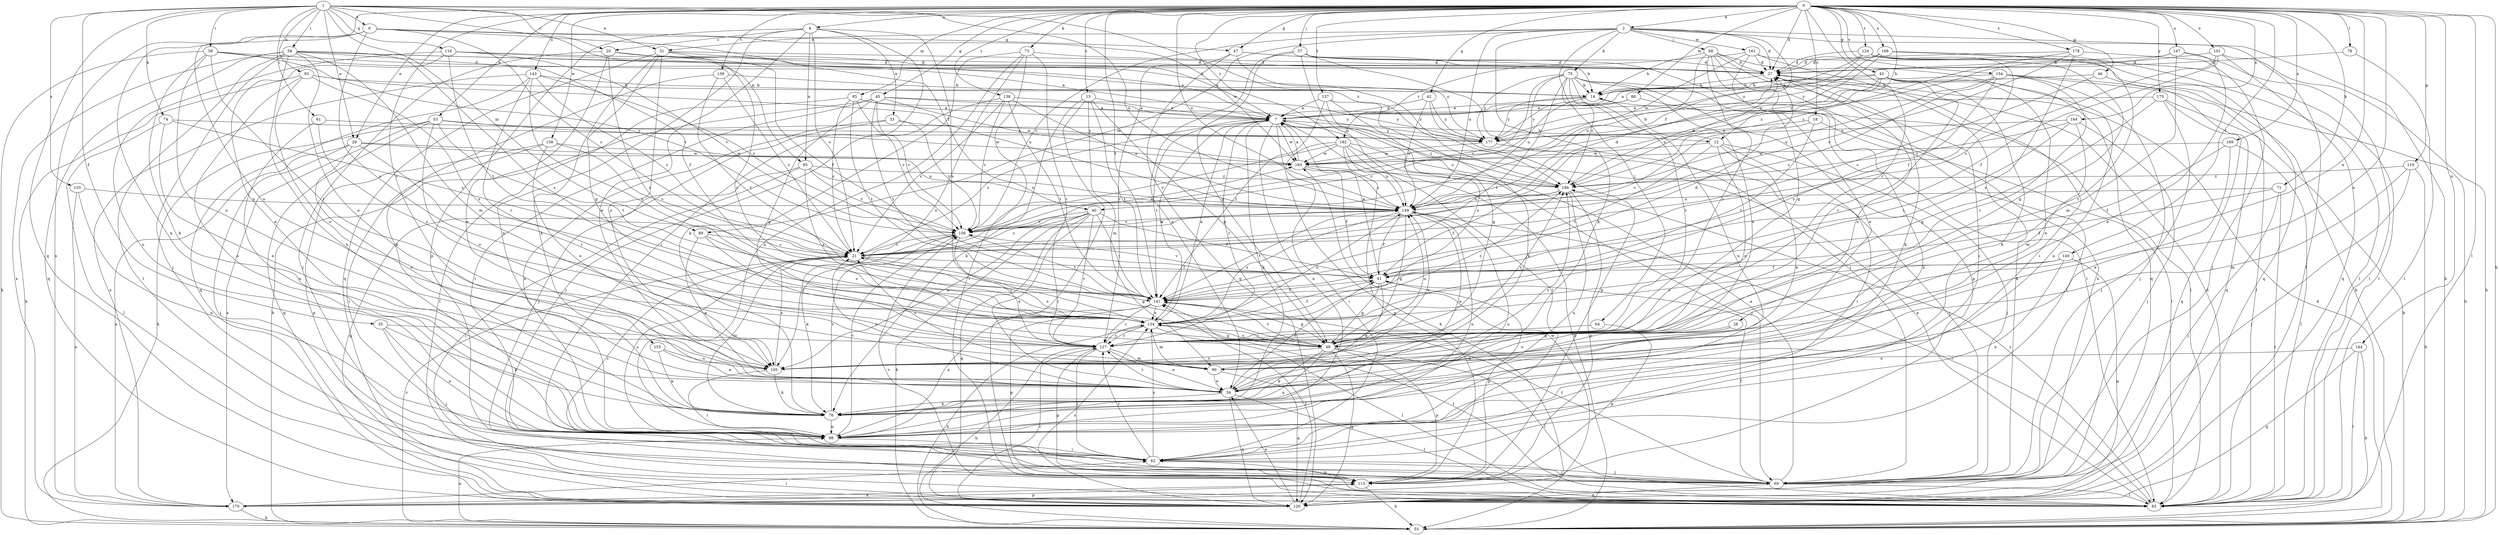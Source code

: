strict digraph  {
0;
1;
2;
4;
6;
7;
12;
14;
15;
18;
20;
21;
27;
28;
29;
31;
33;
34;
35;
40;
41;
42;
43;
45;
46;
47;
48;
53;
55;
57;
58;
59;
61;
62;
64;
68;
69;
71;
73;
74;
75;
76;
78;
83;
85;
88;
89;
90;
93;
95;
98;
101;
105;
110;
113;
116;
120;
124;
127;
133;
134;
137;
138;
139;
140;
141;
143;
144;
147;
149;
154;
155;
156;
158;
161;
163;
164;
168;
169;
170;
175;
177;
178;
182;
184;
0 -> 2  [label=a];
0 -> 4  [label=a];
0 -> 12  [label=b];
0 -> 15  [label=c];
0 -> 18  [label=c];
0 -> 27  [label=d];
0 -> 28  [label=e];
0 -> 29  [label=e];
0 -> 42  [label=g];
0 -> 43  [label=g];
0 -> 45  [label=g];
0 -> 46  [label=g];
0 -> 47  [label=g];
0 -> 53  [label=h];
0 -> 55  [label=h];
0 -> 57  [label=i];
0 -> 71  [label=k];
0 -> 73  [label=k];
0 -> 78  [label=l];
0 -> 83  [label=l];
0 -> 85  [label=m];
0 -> 88  [label=m];
0 -> 101  [label=o];
0 -> 105  [label=o];
0 -> 110  [label=p];
0 -> 124  [label=r];
0 -> 127  [label=r];
0 -> 137  [label=t];
0 -> 138  [label=t];
0 -> 139  [label=t];
0 -> 140  [label=t];
0 -> 141  [label=t];
0 -> 143  [label=u];
0 -> 144  [label=u];
0 -> 147  [label=u];
0 -> 149  [label=u];
0 -> 154  [label=v];
0 -> 155  [label=v];
0 -> 158  [label=w];
0 -> 164  [label=x];
0 -> 168  [label=x];
0 -> 169  [label=x];
0 -> 170  [label=x];
0 -> 175  [label=y];
0 -> 178  [label=z];
0 -> 182  [label=z];
1 -> 6  [label=a];
1 -> 20  [label=c];
1 -> 29  [label=e];
1 -> 31  [label=e];
1 -> 35  [label=f];
1 -> 58  [label=i];
1 -> 59  [label=i];
1 -> 61  [label=i];
1 -> 74  [label=k];
1 -> 89  [label=m];
1 -> 93  [label=n];
1 -> 95  [label=n];
1 -> 116  [label=q];
1 -> 120  [label=q];
1 -> 133  [label=s];
1 -> 149  [label=u];
1 -> 184  [label=z];
2 -> 27  [label=d];
2 -> 31  [label=e];
2 -> 40  [label=f];
2 -> 55  [label=h];
2 -> 64  [label=j];
2 -> 68  [label=j];
2 -> 75  [label=k];
2 -> 76  [label=k];
2 -> 83  [label=l];
2 -> 89  [label=m];
2 -> 149  [label=u];
2 -> 156  [label=v];
2 -> 161  [label=w];
4 -> 20  [label=c];
4 -> 21  [label=c];
4 -> 33  [label=e];
4 -> 34  [label=e];
4 -> 62  [label=i];
4 -> 95  [label=n];
4 -> 98  [label=n];
4 -> 113  [label=p];
4 -> 134  [label=s];
6 -> 21  [label=c];
6 -> 40  [label=f];
6 -> 47  [label=g];
6 -> 98  [label=n];
6 -> 105  [label=o];
6 -> 134  [label=s];
6 -> 163  [label=w];
7 -> 12  [label=b];
7 -> 21  [label=c];
7 -> 55  [label=h];
7 -> 62  [label=i];
7 -> 76  [label=k];
7 -> 98  [label=n];
7 -> 127  [label=r];
7 -> 134  [label=s];
7 -> 141  [label=t];
7 -> 163  [label=w];
7 -> 184  [label=z];
12 -> 14  [label=b];
12 -> 34  [label=e];
12 -> 62  [label=i];
12 -> 69  [label=j];
12 -> 105  [label=o];
12 -> 141  [label=t];
12 -> 163  [label=w];
14 -> 7  [label=a];
14 -> 21  [label=c];
14 -> 83  [label=l];
14 -> 177  [label=y];
15 -> 7  [label=a];
15 -> 48  [label=g];
15 -> 76  [label=k];
15 -> 83  [label=l];
15 -> 90  [label=m];
15 -> 141  [label=t];
18 -> 21  [label=c];
18 -> 62  [label=i];
18 -> 141  [label=t];
18 -> 177  [label=y];
20 -> 14  [label=b];
20 -> 27  [label=d];
20 -> 34  [label=e];
20 -> 41  [label=f];
20 -> 69  [label=j];
20 -> 134  [label=s];
21 -> 41  [label=f];
21 -> 48  [label=g];
27 -> 14  [label=b];
27 -> 76  [label=k];
27 -> 105  [label=o];
28 -> 34  [label=e];
28 -> 48  [label=g];
28 -> 105  [label=o];
29 -> 34  [label=e];
29 -> 69  [label=j];
29 -> 127  [label=r];
29 -> 149  [label=u];
29 -> 163  [label=w];
29 -> 170  [label=x];
31 -> 7  [label=a];
31 -> 27  [label=d];
31 -> 48  [label=g];
31 -> 76  [label=k];
31 -> 105  [label=o];
31 -> 120  [label=q];
31 -> 134  [label=s];
33 -> 69  [label=j];
33 -> 98  [label=n];
33 -> 156  [label=v];
33 -> 177  [label=y];
34 -> 21  [label=c];
34 -> 41  [label=f];
34 -> 76  [label=k];
34 -> 83  [label=l];
34 -> 120  [label=q];
34 -> 127  [label=r];
34 -> 184  [label=z];
35 -> 69  [label=j];
35 -> 76  [label=k];
35 -> 98  [label=n];
35 -> 127  [label=r];
40 -> 21  [label=c];
40 -> 34  [label=e];
40 -> 41  [label=f];
40 -> 55  [label=h];
40 -> 105  [label=o];
40 -> 120  [label=q];
40 -> 127  [label=r];
40 -> 141  [label=t];
40 -> 156  [label=v];
41 -> 7  [label=a];
41 -> 34  [label=e];
41 -> 48  [label=g];
41 -> 113  [label=p];
41 -> 141  [label=t];
41 -> 156  [label=v];
42 -> 7  [label=a];
42 -> 113  [label=p];
42 -> 149  [label=u];
42 -> 177  [label=y];
43 -> 7  [label=a];
43 -> 14  [label=b];
43 -> 34  [label=e];
43 -> 76  [label=k];
43 -> 98  [label=n];
43 -> 127  [label=r];
43 -> 149  [label=u];
43 -> 177  [label=y];
45 -> 7  [label=a];
45 -> 48  [label=g];
45 -> 55  [label=h];
45 -> 62  [label=i];
45 -> 141  [label=t];
45 -> 156  [label=v];
45 -> 163  [label=w];
45 -> 177  [label=y];
46 -> 14  [label=b];
46 -> 21  [label=c];
46 -> 120  [label=q];
47 -> 14  [label=b];
47 -> 27  [label=d];
47 -> 120  [label=q];
47 -> 127  [label=r];
47 -> 184  [label=z];
48 -> 21  [label=c];
48 -> 76  [label=k];
48 -> 83  [label=l];
48 -> 98  [label=n];
48 -> 105  [label=o];
48 -> 113  [label=p];
48 -> 120  [label=q];
48 -> 134  [label=s];
48 -> 141  [label=t];
48 -> 149  [label=u];
48 -> 184  [label=z];
53 -> 55  [label=h];
53 -> 105  [label=o];
53 -> 120  [label=q];
53 -> 141  [label=t];
53 -> 163  [label=w];
53 -> 170  [label=x];
53 -> 177  [label=y];
55 -> 21  [label=c];
55 -> 27  [label=d];
55 -> 98  [label=n];
57 -> 27  [label=d];
57 -> 34  [label=e];
57 -> 48  [label=g];
57 -> 69  [label=j];
57 -> 83  [label=l];
57 -> 149  [label=u];
58 -> 27  [label=d];
58 -> 41  [label=f];
58 -> 69  [label=j];
58 -> 83  [label=l];
58 -> 90  [label=m];
58 -> 98  [label=n];
58 -> 105  [label=o];
58 -> 120  [label=q];
58 -> 134  [label=s];
58 -> 170  [label=x];
58 -> 177  [label=y];
59 -> 7  [label=a];
59 -> 27  [label=d];
59 -> 55  [label=h];
59 -> 76  [label=k];
59 -> 105  [label=o];
59 -> 127  [label=r];
59 -> 156  [label=v];
61 -> 98  [label=n];
61 -> 134  [label=s];
61 -> 177  [label=y];
62 -> 21  [label=c];
62 -> 69  [label=j];
62 -> 113  [label=p];
62 -> 127  [label=r];
62 -> 134  [label=s];
64 -> 113  [label=p];
64 -> 127  [label=r];
68 -> 14  [label=b];
68 -> 27  [label=d];
68 -> 34  [label=e];
68 -> 62  [label=i];
68 -> 120  [label=q];
68 -> 127  [label=r];
68 -> 149  [label=u];
68 -> 170  [label=x];
69 -> 7  [label=a];
69 -> 27  [label=d];
69 -> 41  [label=f];
69 -> 62  [label=i];
69 -> 83  [label=l];
69 -> 120  [label=q];
69 -> 141  [label=t];
71 -> 41  [label=f];
71 -> 69  [label=j];
71 -> 83  [label=l];
71 -> 149  [label=u];
73 -> 27  [label=d];
73 -> 76  [label=k];
73 -> 83  [label=l];
73 -> 98  [label=n];
73 -> 105  [label=o];
73 -> 127  [label=r];
74 -> 21  [label=c];
74 -> 34  [label=e];
74 -> 83  [label=l];
74 -> 177  [label=y];
75 -> 14  [label=b];
75 -> 83  [label=l];
75 -> 98  [label=n];
75 -> 105  [label=o];
75 -> 113  [label=p];
75 -> 127  [label=r];
75 -> 141  [label=t];
75 -> 149  [label=u];
75 -> 156  [label=v];
75 -> 177  [label=y];
75 -> 184  [label=z];
76 -> 21  [label=c];
76 -> 98  [label=n];
76 -> 156  [label=v];
78 -> 27  [label=d];
78 -> 83  [label=l];
83 -> 7  [label=a];
83 -> 27  [label=d];
83 -> 141  [label=t];
83 -> 156  [label=v];
83 -> 184  [label=z];
85 -> 7  [label=a];
85 -> 21  [label=c];
85 -> 83  [label=l];
85 -> 141  [label=t];
85 -> 156  [label=v];
85 -> 177  [label=y];
88 -> 7  [label=a];
88 -> 98  [label=n];
88 -> 177  [label=y];
89 -> 21  [label=c];
89 -> 34  [label=e];
89 -> 127  [label=r];
89 -> 134  [label=s];
90 -> 21  [label=c];
90 -> 34  [label=e];
90 -> 120  [label=q];
90 -> 149  [label=u];
93 -> 14  [label=b];
93 -> 55  [label=h];
93 -> 98  [label=n];
93 -> 105  [label=o];
93 -> 134  [label=s];
93 -> 149  [label=u];
95 -> 83  [label=l];
95 -> 120  [label=q];
95 -> 134  [label=s];
95 -> 149  [label=u];
95 -> 156  [label=v];
95 -> 184  [label=z];
98 -> 21  [label=c];
98 -> 62  [label=i];
98 -> 149  [label=u];
98 -> 156  [label=v];
101 -> 21  [label=c];
101 -> 27  [label=d];
101 -> 41  [label=f];
101 -> 55  [label=h];
101 -> 120  [label=q];
105 -> 21  [label=c];
105 -> 62  [label=i];
105 -> 76  [label=k];
110 -> 55  [label=h];
110 -> 69  [label=j];
110 -> 90  [label=m];
110 -> 184  [label=z];
113 -> 55  [label=h];
113 -> 170  [label=x];
116 -> 7  [label=a];
116 -> 27  [label=d];
116 -> 34  [label=e];
116 -> 98  [label=n];
116 -> 141  [label=t];
116 -> 156  [label=v];
120 -> 34  [label=e];
120 -> 127  [label=r];
120 -> 134  [label=s];
120 -> 141  [label=t];
124 -> 7  [label=a];
124 -> 27  [label=d];
124 -> 41  [label=f];
124 -> 48  [label=g];
124 -> 83  [label=l];
124 -> 120  [label=q];
124 -> 177  [label=y];
127 -> 34  [label=e];
127 -> 55  [label=h];
127 -> 62  [label=i];
127 -> 90  [label=m];
127 -> 113  [label=p];
127 -> 134  [label=s];
133 -> 98  [label=n];
133 -> 149  [label=u];
133 -> 170  [label=x];
134 -> 7  [label=a];
134 -> 41  [label=f];
134 -> 48  [label=g];
134 -> 55  [label=h];
134 -> 83  [label=l];
134 -> 90  [label=m];
134 -> 127  [label=r];
134 -> 149  [label=u];
134 -> 184  [label=z];
137 -> 7  [label=a];
137 -> 48  [label=g];
137 -> 76  [label=k];
137 -> 134  [label=s];
137 -> 141  [label=t];
138 -> 7  [label=a];
138 -> 21  [label=c];
138 -> 69  [label=j];
138 -> 141  [label=t];
138 -> 149  [label=u];
138 -> 156  [label=v];
139 -> 14  [label=b];
139 -> 21  [label=c];
139 -> 76  [label=k];
139 -> 141  [label=t];
140 -> 41  [label=f];
140 -> 98  [label=n];
140 -> 120  [label=q];
140 -> 134  [label=s];
141 -> 27  [label=d];
141 -> 48  [label=g];
141 -> 98  [label=n];
141 -> 113  [label=p];
141 -> 127  [label=r];
141 -> 134  [label=s];
143 -> 14  [label=b];
143 -> 21  [label=c];
143 -> 120  [label=q];
143 -> 127  [label=r];
143 -> 134  [label=s];
143 -> 156  [label=v];
143 -> 170  [label=x];
144 -> 55  [label=h];
144 -> 83  [label=l];
144 -> 105  [label=o];
144 -> 120  [label=q];
147 -> 27  [label=d];
147 -> 34  [label=e];
147 -> 83  [label=l];
147 -> 90  [label=m];
147 -> 184  [label=z];
149 -> 27  [label=d];
149 -> 34  [label=e];
149 -> 41  [label=f];
149 -> 48  [label=g];
149 -> 83  [label=l];
149 -> 98  [label=n];
149 -> 134  [label=s];
149 -> 141  [label=t];
149 -> 156  [label=v];
154 -> 14  [label=b];
154 -> 21  [label=c];
154 -> 55  [label=h];
154 -> 69  [label=j];
154 -> 83  [label=l];
154 -> 127  [label=r];
154 -> 134  [label=s];
154 -> 149  [label=u];
155 -> 34  [label=e];
155 -> 76  [label=k];
155 -> 105  [label=o];
156 -> 21  [label=c];
156 -> 76  [label=k];
156 -> 127  [label=r];
156 -> 141  [label=t];
156 -> 149  [label=u];
156 -> 163  [label=w];
158 -> 21  [label=c];
158 -> 62  [label=i];
158 -> 105  [label=o];
158 -> 113  [label=p];
158 -> 163  [label=w];
161 -> 27  [label=d];
161 -> 48  [label=g];
161 -> 55  [label=h];
161 -> 62  [label=i];
161 -> 163  [label=w];
161 -> 182  [label=r];
163 -> 7  [label=a];
163 -> 41  [label=f];
163 -> 149  [label=u];
163 -> 184  [label=z];
164 -> 69  [label=j];
164 -> 90  [label=m];
164 -> 141  [label=t];
164 -> 177  [label=y];
164 -> 184  [label=z];
168 -> 27  [label=d];
168 -> 83  [label=l];
168 -> 127  [label=r];
168 -> 163  [label=w];
168 -> 177  [label=y];
169 -> 34  [label=e];
169 -> 41  [label=f];
169 -> 83  [label=l];
169 -> 163  [label=w];
170 -> 55  [label=h];
170 -> 62  [label=i];
170 -> 113  [label=p];
170 -> 163  [label=w];
175 -> 7  [label=a];
175 -> 48  [label=g];
175 -> 55  [label=h];
175 -> 69  [label=j];
175 -> 120  [label=q];
177 -> 69  [label=j];
177 -> 163  [label=w];
178 -> 27  [label=d];
178 -> 69  [label=j];
178 -> 134  [label=s];
178 -> 156  [label=v];
178 -> 184  [label=z];
182 -> 55  [label=h];
182 -> 62  [label=i];
182 -> 69  [label=j];
182 -> 113  [label=p];
182 -> 149  [label=u];
182 -> 156  [label=v];
182 -> 163  [label=w];
182 -> 184  [label=z];
184 -> 27  [label=d];
184 -> 41  [label=f];
184 -> 98  [label=n];
184 -> 113  [label=p];
184 -> 149  [label=u];
}
